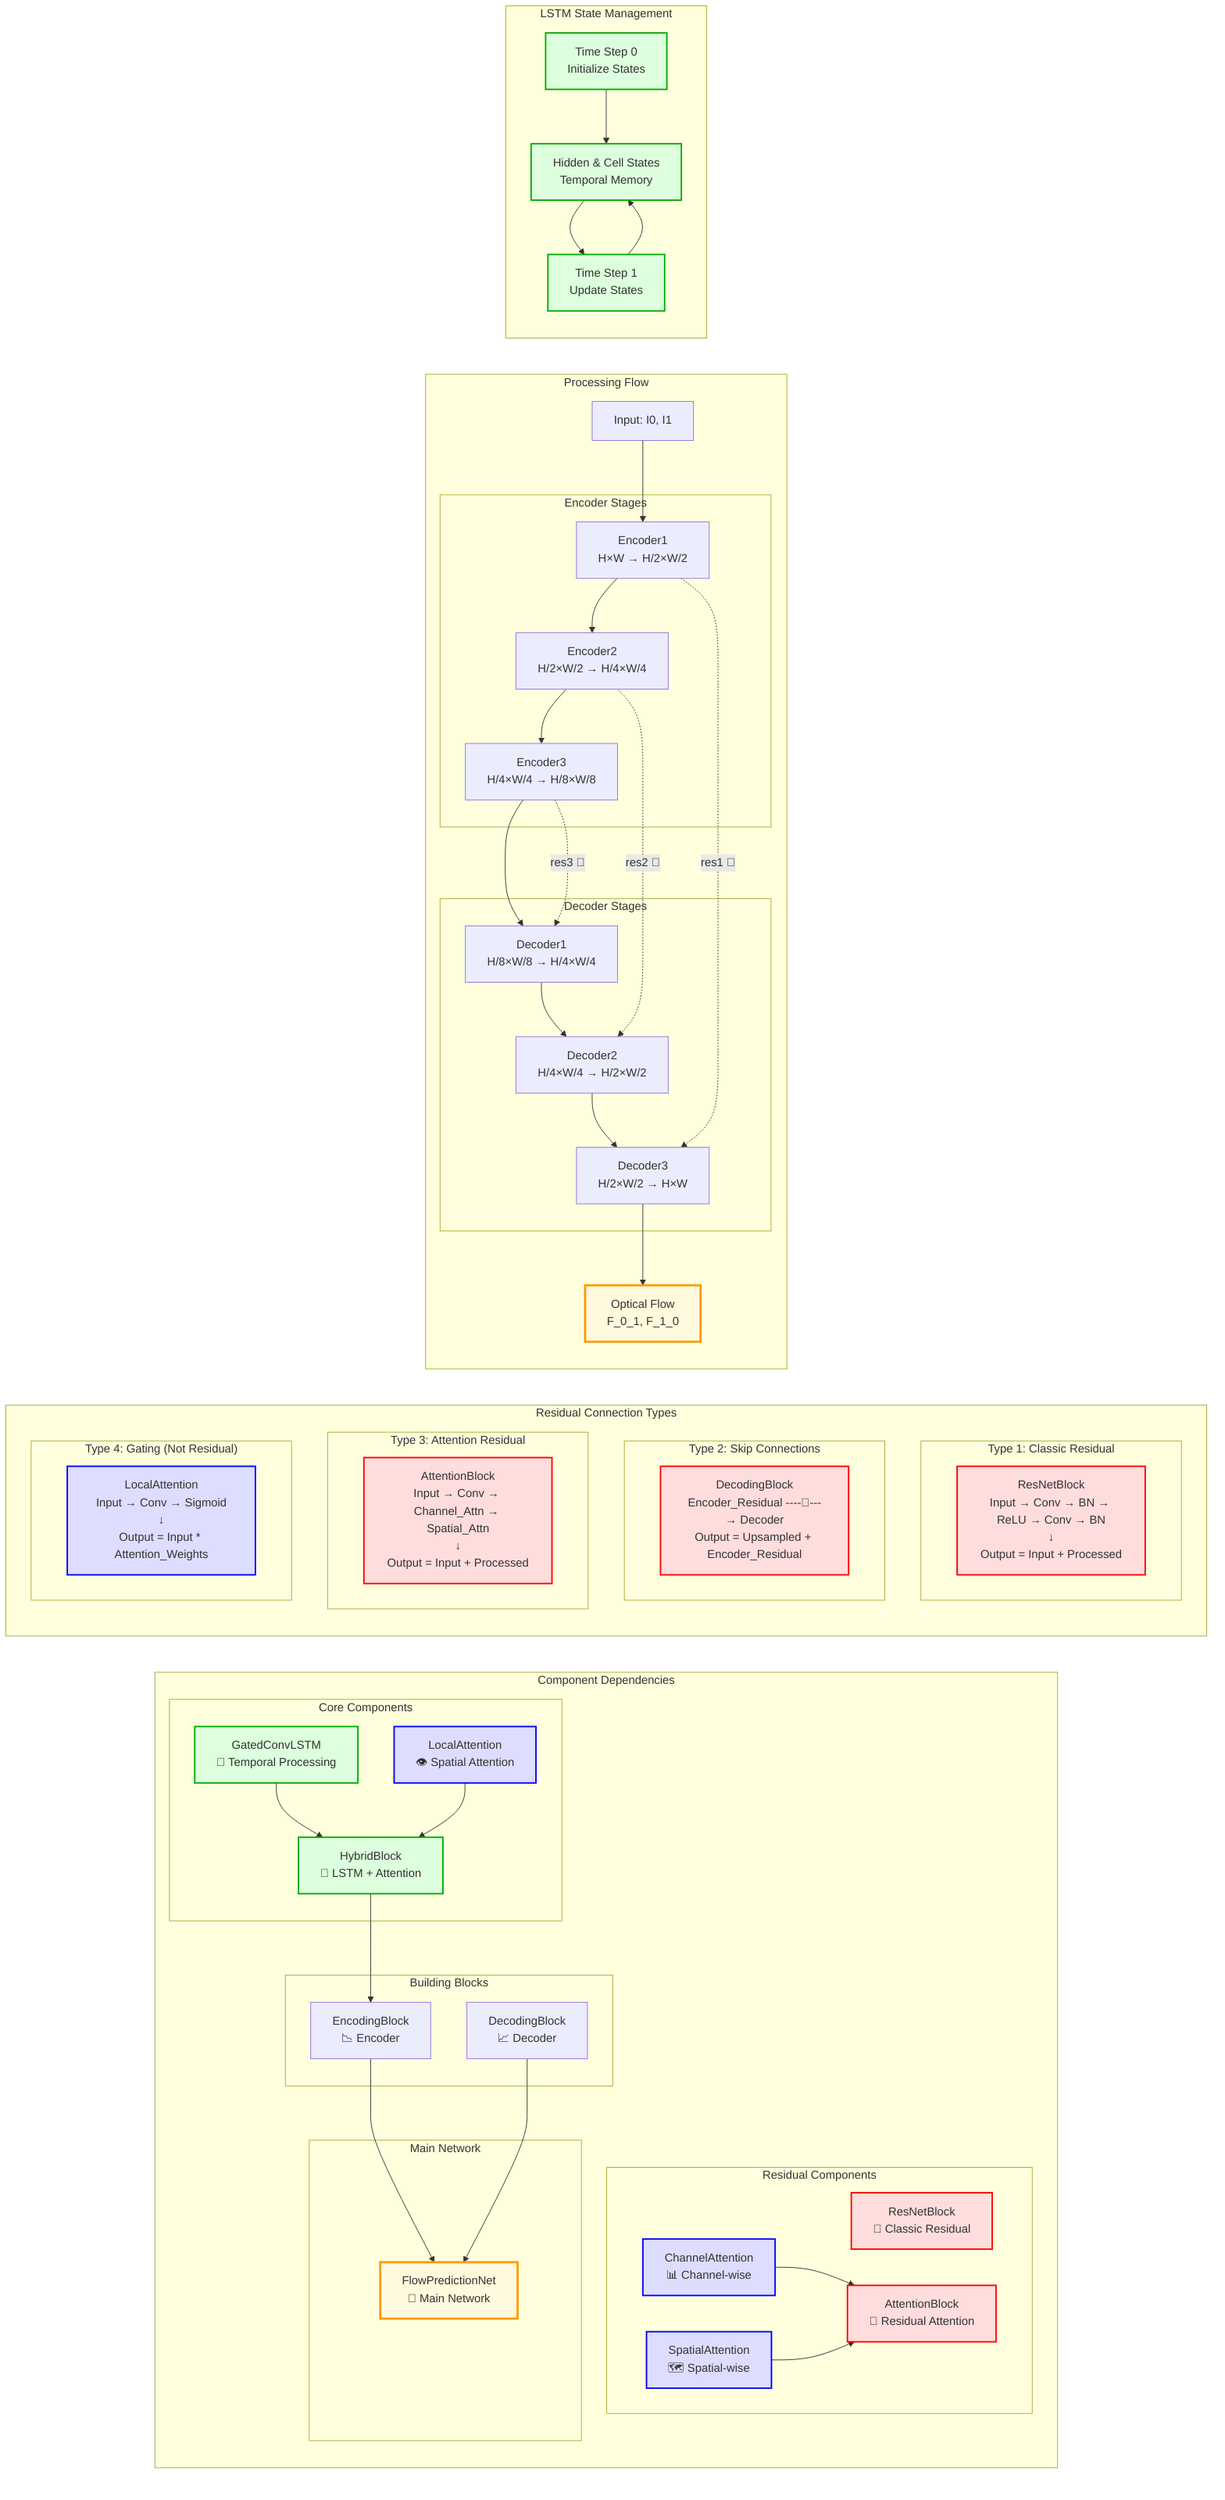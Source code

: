 graph LR
    subgraph "Component Dependencies"
        subgraph "Core Components"
            GC[GatedConvLSTM<br/>🧠 Temporal Processing]
            LA[LocalAttention<br/>👁️ Spatial Attention]
            HB[HybridBlock<br/>🔗 LSTM + Attention]
            
            GC --> HB
            LA --> HB
        end
        
        subgraph "Building Blocks"
            EB[EncodingBlock<br/>📉 Encoder]
            DB[DecodingBlock<br/>📈 Decoder]
            
            HB --> EB
        end
        
        subgraph "Residual Components"
            RB[ResNetBlock<br/>🔄 Classic Residual]
            AB[AttentionBlock<br/>🔄 Residual Attention]
            CA[ChannelAttention<br/>📊 Channel-wise]
            SA[SpatialAttention<br/>🗺️ Spatial-wise]
            
            CA --> AB
            SA --> AB
        end
        
        subgraph "Main Network"
            FPN[FlowPredictionNet<br/>🎯 Main Network]
            
            EB --> FPN
            DB --> FPN
        end
    end
    
    subgraph "Residual Connection Types"
        subgraph "Type 1: Classic Residual"
            RB_Detail[ResNetBlock<br/>Input → Conv → BN → ReLU → Conv → BN<br/>↓<br/>Output = Input + Processed]
        end
        
        subgraph "Type 2: Skip Connections"
            Skip_Detail[DecodingBlock<br/>Encoder_Residual ----🔄---→ Decoder<br/>Output = Upsampled + Encoder_Residual]
        end
        
        subgraph "Type 3: Attention Residual"
            Attn_Detail[AttentionBlock<br/>Input → Conv → Channel_Attn → Spatial_Attn<br/>↓<br/>Output = Input + Processed]
        end
        
        subgraph "Type 4: Gating (Not Residual)"
            Gate_Detail[LocalAttention<br/>Input → Conv → Sigmoid<br/>↓<br/>Output = Input * Attention_Weights]
        end
    end
    
    subgraph "Processing Flow"
        direction TB
        Input_Frames[Input: I0, I1]
        
        subgraph "Encoder Stages"
            E1[Encoder1<br/>H×W → H/2×W/2]
            E2[Encoder2<br/>H/2×W/2 → H/4×W/4]
            E3[Encoder3<br/>H/4×W/4 → H/8×W/8]
        end
        
        subgraph "Decoder Stages"
            D1[Decoder1<br/>H/8×W/8 → H/4×W/4]
            D2[Decoder2<br/>H/4×W/4 → H/2×W/2]
            D3[Decoder3<br/>H/2×W/2 → H×W]
        end
        
        Flow_Output[Optical Flow<br/>F_0_1, F_1_0]
        
        Input_Frames --> E1
        E1 --> E2
        E2 --> E3
        E3 --> D1
        D1 --> D2
        D2 --> D3
        D3 --> Flow_Output
        
        %% Skip connections
        E1 -.->|res1 🔄| D3
        E2 -.->|res2 🔄| D2
        E3 -.->|res3 🔄| D1
    end
    
    subgraph "LSTM State Management"
        direction TB
        T0[Time Step 0<br/>Initialize States]
        T1[Time Step 1<br/>Update States]
        State[Hidden & Cell States<br/>Temporal Memory]
        
        T0 --> State
        State --> T1
        T1 --> State
    end
    
    %% Styling
    classDef residual fill:#ffdddd,stroke:#ff0000,stroke-width:2px
    classDef lstm fill:#ddffdd,stroke:#00aa00,stroke-width:2px
    classDef attention fill:#ddddff,stroke:#0000ff,stroke-width:2px
    classDef main fill:#fff9dd,stroke:#ff9900,stroke-width:3px
    
    class RB,AB,Skip_Detail,RB_Detail,Attn_Detail residual
    class GC,HB,State,T0,T1 lstm
    class LA,CA,SA,Gate_Detail attention
    class FPN,Flow_Output main